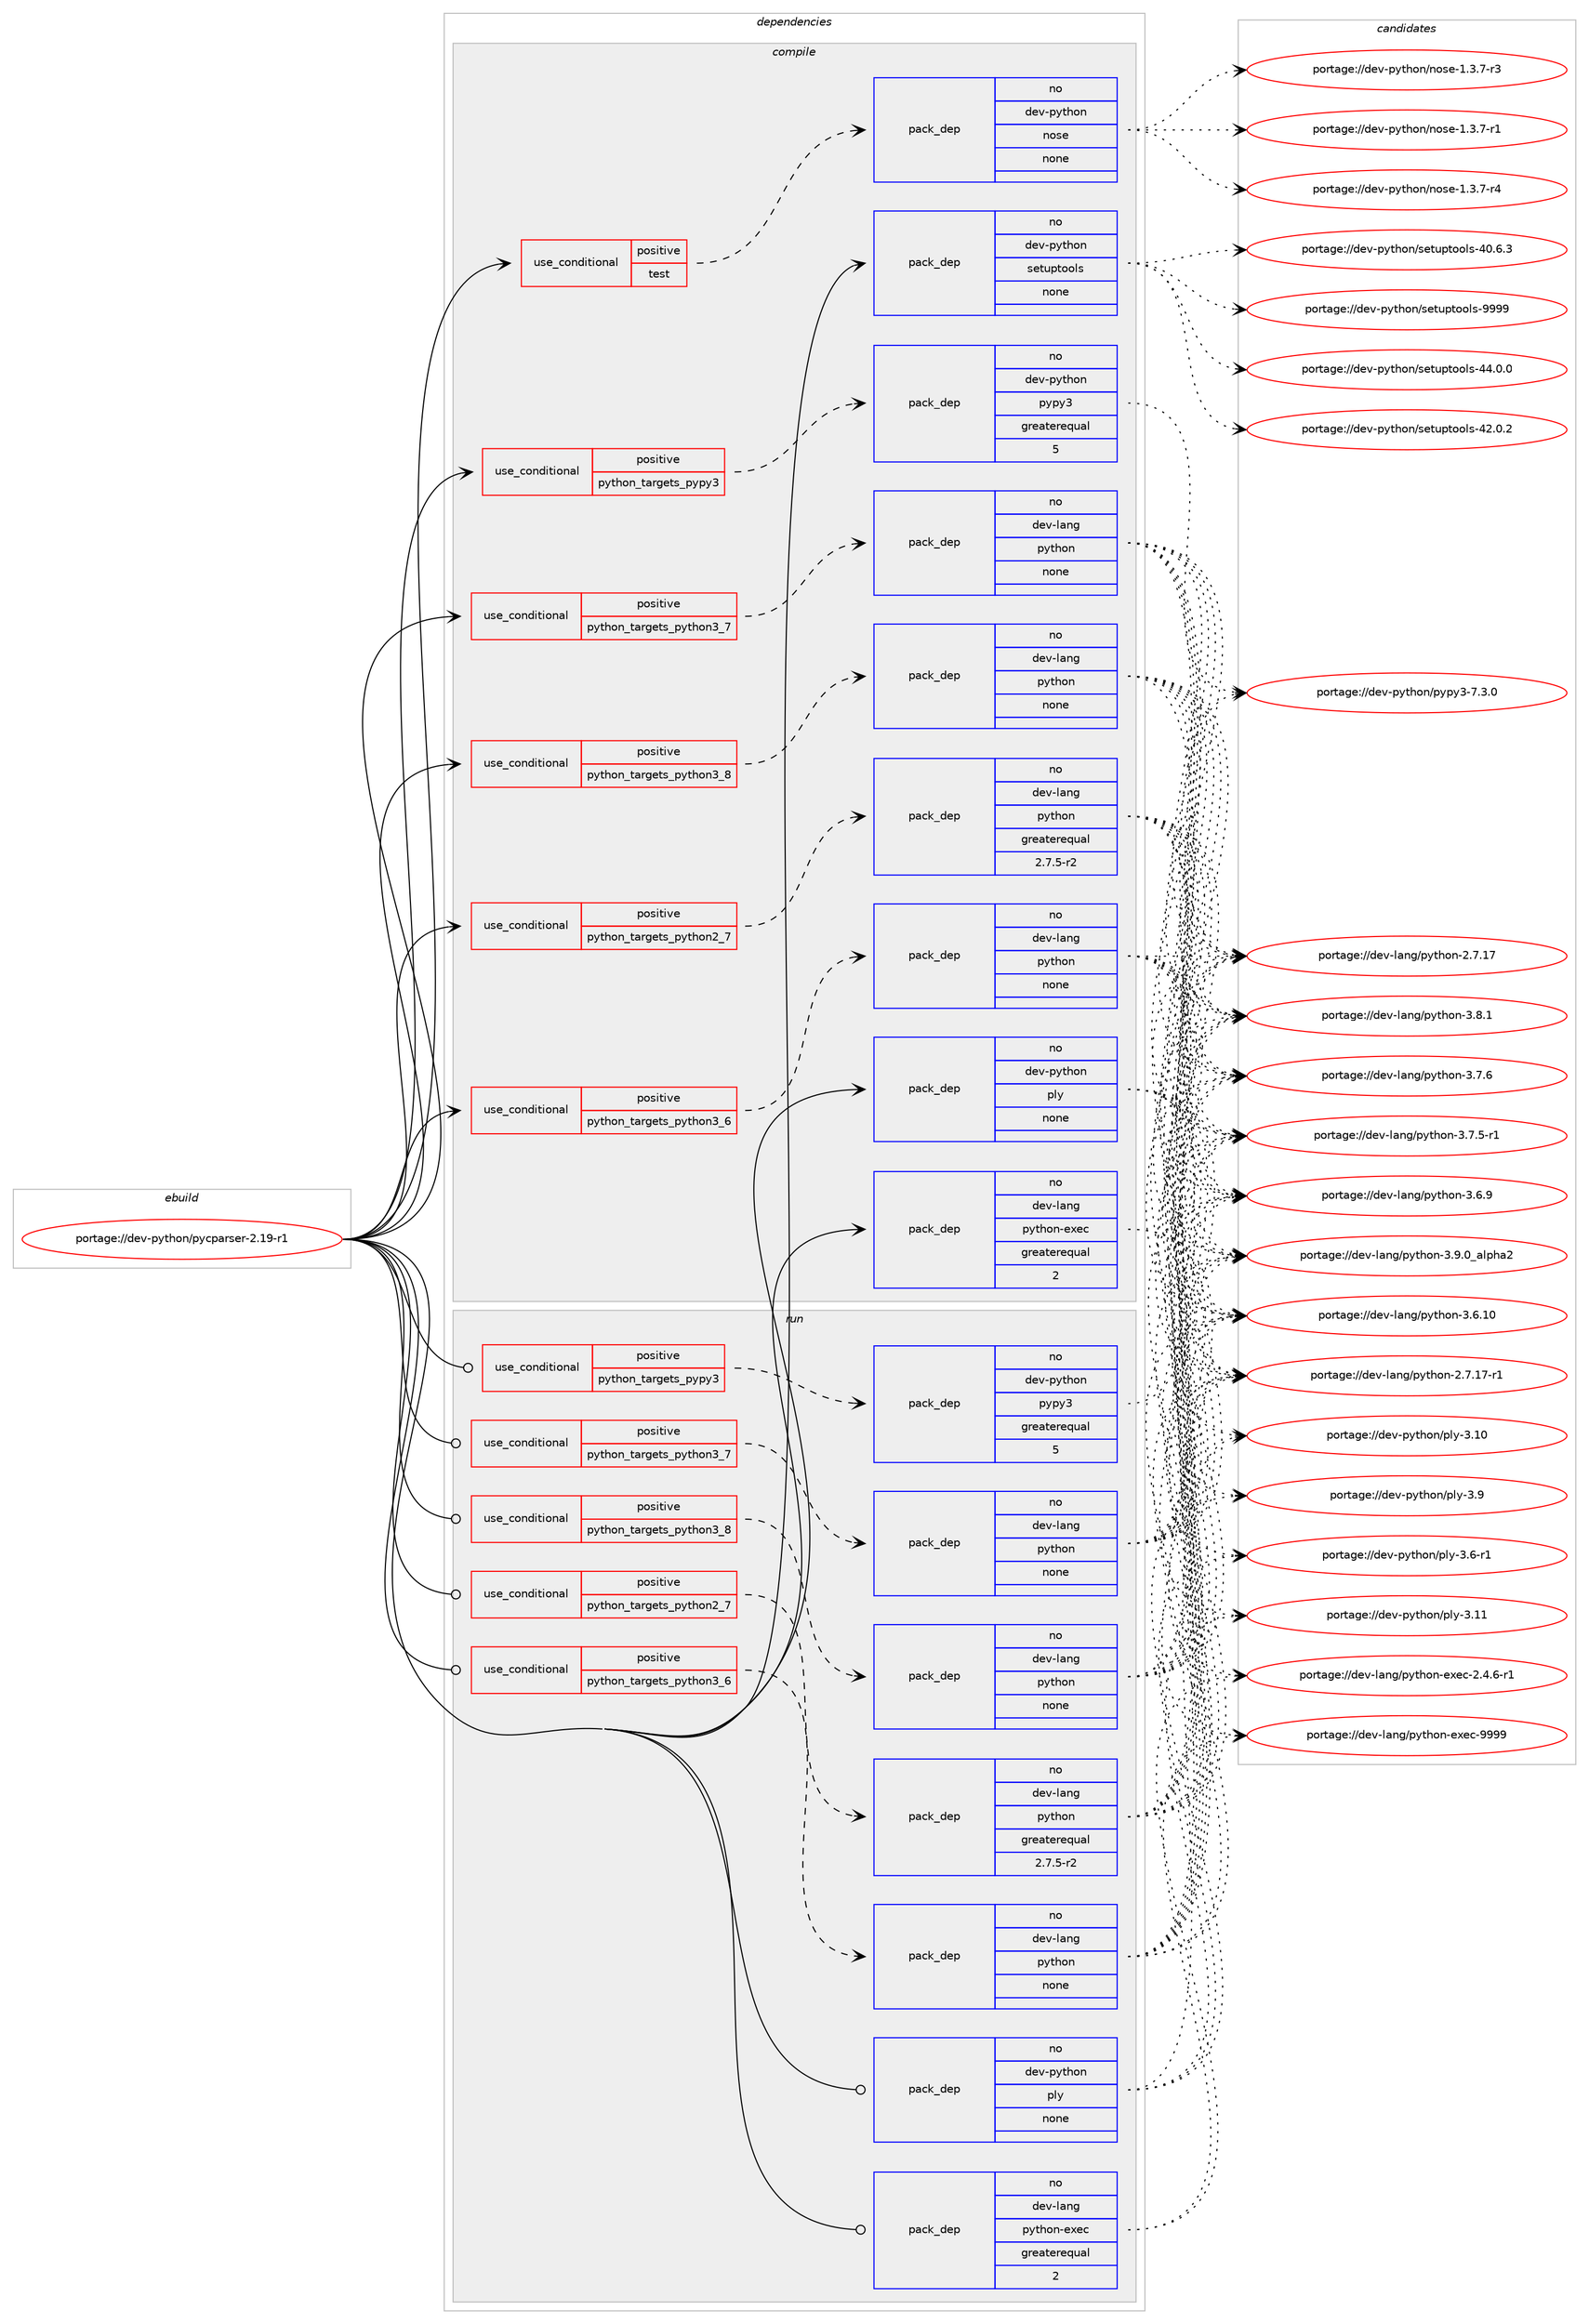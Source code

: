 digraph prolog {

# *************
# Graph options
# *************

newrank=true;
concentrate=true;
compound=true;
graph [rankdir=LR,fontname=Helvetica,fontsize=10,ranksep=1.5];#, ranksep=2.5, nodesep=0.2];
edge  [arrowhead=vee];
node  [fontname=Helvetica,fontsize=10];

# **********
# The ebuild
# **********

subgraph cluster_leftcol {
color=gray;
label=<<i>ebuild</i>>;
id [label="portage://dev-python/pycparser-2.19-r1", color=red, width=4, href="../dev-python/pycparser-2.19-r1.svg"];
}

# ****************
# The dependencies
# ****************

subgraph cluster_midcol {
color=gray;
label=<<i>dependencies</i>>;
subgraph cluster_compile {
fillcolor="#eeeeee";
style=filled;
label=<<i>compile</i>>;
subgraph cond109805 {
dependency439209 [label=<<TABLE BORDER="0" CELLBORDER="1" CELLSPACING="0" CELLPADDING="4"><TR><TD ROWSPAN="3" CELLPADDING="10">use_conditional</TD></TR><TR><TD>positive</TD></TR><TR><TD>python_targets_pypy3</TD></TR></TABLE>>, shape=none, color=red];
subgraph pack324466 {
dependency439210 [label=<<TABLE BORDER="0" CELLBORDER="1" CELLSPACING="0" CELLPADDING="4" WIDTH="220"><TR><TD ROWSPAN="6" CELLPADDING="30">pack_dep</TD></TR><TR><TD WIDTH="110">no</TD></TR><TR><TD>dev-python</TD></TR><TR><TD>pypy3</TD></TR><TR><TD>greaterequal</TD></TR><TR><TD>5</TD></TR></TABLE>>, shape=none, color=blue];
}
dependency439209:e -> dependency439210:w [weight=20,style="dashed",arrowhead="vee"];
}
id:e -> dependency439209:w [weight=20,style="solid",arrowhead="vee"];
subgraph cond109806 {
dependency439211 [label=<<TABLE BORDER="0" CELLBORDER="1" CELLSPACING="0" CELLPADDING="4"><TR><TD ROWSPAN="3" CELLPADDING="10">use_conditional</TD></TR><TR><TD>positive</TD></TR><TR><TD>python_targets_python2_7</TD></TR></TABLE>>, shape=none, color=red];
subgraph pack324467 {
dependency439212 [label=<<TABLE BORDER="0" CELLBORDER="1" CELLSPACING="0" CELLPADDING="4" WIDTH="220"><TR><TD ROWSPAN="6" CELLPADDING="30">pack_dep</TD></TR><TR><TD WIDTH="110">no</TD></TR><TR><TD>dev-lang</TD></TR><TR><TD>python</TD></TR><TR><TD>greaterequal</TD></TR><TR><TD>2.7.5-r2</TD></TR></TABLE>>, shape=none, color=blue];
}
dependency439211:e -> dependency439212:w [weight=20,style="dashed",arrowhead="vee"];
}
id:e -> dependency439211:w [weight=20,style="solid",arrowhead="vee"];
subgraph cond109807 {
dependency439213 [label=<<TABLE BORDER="0" CELLBORDER="1" CELLSPACING="0" CELLPADDING="4"><TR><TD ROWSPAN="3" CELLPADDING="10">use_conditional</TD></TR><TR><TD>positive</TD></TR><TR><TD>python_targets_python3_6</TD></TR></TABLE>>, shape=none, color=red];
subgraph pack324468 {
dependency439214 [label=<<TABLE BORDER="0" CELLBORDER="1" CELLSPACING="0" CELLPADDING="4" WIDTH="220"><TR><TD ROWSPAN="6" CELLPADDING="30">pack_dep</TD></TR><TR><TD WIDTH="110">no</TD></TR><TR><TD>dev-lang</TD></TR><TR><TD>python</TD></TR><TR><TD>none</TD></TR><TR><TD></TD></TR></TABLE>>, shape=none, color=blue];
}
dependency439213:e -> dependency439214:w [weight=20,style="dashed",arrowhead="vee"];
}
id:e -> dependency439213:w [weight=20,style="solid",arrowhead="vee"];
subgraph cond109808 {
dependency439215 [label=<<TABLE BORDER="0" CELLBORDER="1" CELLSPACING="0" CELLPADDING="4"><TR><TD ROWSPAN="3" CELLPADDING="10">use_conditional</TD></TR><TR><TD>positive</TD></TR><TR><TD>python_targets_python3_7</TD></TR></TABLE>>, shape=none, color=red];
subgraph pack324469 {
dependency439216 [label=<<TABLE BORDER="0" CELLBORDER="1" CELLSPACING="0" CELLPADDING="4" WIDTH="220"><TR><TD ROWSPAN="6" CELLPADDING="30">pack_dep</TD></TR><TR><TD WIDTH="110">no</TD></TR><TR><TD>dev-lang</TD></TR><TR><TD>python</TD></TR><TR><TD>none</TD></TR><TR><TD></TD></TR></TABLE>>, shape=none, color=blue];
}
dependency439215:e -> dependency439216:w [weight=20,style="dashed",arrowhead="vee"];
}
id:e -> dependency439215:w [weight=20,style="solid",arrowhead="vee"];
subgraph cond109809 {
dependency439217 [label=<<TABLE BORDER="0" CELLBORDER="1" CELLSPACING="0" CELLPADDING="4"><TR><TD ROWSPAN="3" CELLPADDING="10">use_conditional</TD></TR><TR><TD>positive</TD></TR><TR><TD>python_targets_python3_8</TD></TR></TABLE>>, shape=none, color=red];
subgraph pack324470 {
dependency439218 [label=<<TABLE BORDER="0" CELLBORDER="1" CELLSPACING="0" CELLPADDING="4" WIDTH="220"><TR><TD ROWSPAN="6" CELLPADDING="30">pack_dep</TD></TR><TR><TD WIDTH="110">no</TD></TR><TR><TD>dev-lang</TD></TR><TR><TD>python</TD></TR><TR><TD>none</TD></TR><TR><TD></TD></TR></TABLE>>, shape=none, color=blue];
}
dependency439217:e -> dependency439218:w [weight=20,style="dashed",arrowhead="vee"];
}
id:e -> dependency439217:w [weight=20,style="solid",arrowhead="vee"];
subgraph cond109810 {
dependency439219 [label=<<TABLE BORDER="0" CELLBORDER="1" CELLSPACING="0" CELLPADDING="4"><TR><TD ROWSPAN="3" CELLPADDING="10">use_conditional</TD></TR><TR><TD>positive</TD></TR><TR><TD>test</TD></TR></TABLE>>, shape=none, color=red];
subgraph pack324471 {
dependency439220 [label=<<TABLE BORDER="0" CELLBORDER="1" CELLSPACING="0" CELLPADDING="4" WIDTH="220"><TR><TD ROWSPAN="6" CELLPADDING="30">pack_dep</TD></TR><TR><TD WIDTH="110">no</TD></TR><TR><TD>dev-python</TD></TR><TR><TD>nose</TD></TR><TR><TD>none</TD></TR><TR><TD></TD></TR></TABLE>>, shape=none, color=blue];
}
dependency439219:e -> dependency439220:w [weight=20,style="dashed",arrowhead="vee"];
}
id:e -> dependency439219:w [weight=20,style="solid",arrowhead="vee"];
subgraph pack324472 {
dependency439221 [label=<<TABLE BORDER="0" CELLBORDER="1" CELLSPACING="0" CELLPADDING="4" WIDTH="220"><TR><TD ROWSPAN="6" CELLPADDING="30">pack_dep</TD></TR><TR><TD WIDTH="110">no</TD></TR><TR><TD>dev-lang</TD></TR><TR><TD>python-exec</TD></TR><TR><TD>greaterequal</TD></TR><TR><TD>2</TD></TR></TABLE>>, shape=none, color=blue];
}
id:e -> dependency439221:w [weight=20,style="solid",arrowhead="vee"];
subgraph pack324473 {
dependency439222 [label=<<TABLE BORDER="0" CELLBORDER="1" CELLSPACING="0" CELLPADDING="4" WIDTH="220"><TR><TD ROWSPAN="6" CELLPADDING="30">pack_dep</TD></TR><TR><TD WIDTH="110">no</TD></TR><TR><TD>dev-python</TD></TR><TR><TD>ply</TD></TR><TR><TD>none</TD></TR><TR><TD></TD></TR></TABLE>>, shape=none, color=blue];
}
id:e -> dependency439222:w [weight=20,style="solid",arrowhead="vee"];
subgraph pack324474 {
dependency439223 [label=<<TABLE BORDER="0" CELLBORDER="1" CELLSPACING="0" CELLPADDING="4" WIDTH="220"><TR><TD ROWSPAN="6" CELLPADDING="30">pack_dep</TD></TR><TR><TD WIDTH="110">no</TD></TR><TR><TD>dev-python</TD></TR><TR><TD>setuptools</TD></TR><TR><TD>none</TD></TR><TR><TD></TD></TR></TABLE>>, shape=none, color=blue];
}
id:e -> dependency439223:w [weight=20,style="solid",arrowhead="vee"];
}
subgraph cluster_compileandrun {
fillcolor="#eeeeee";
style=filled;
label=<<i>compile and run</i>>;
}
subgraph cluster_run {
fillcolor="#eeeeee";
style=filled;
label=<<i>run</i>>;
subgraph cond109811 {
dependency439224 [label=<<TABLE BORDER="0" CELLBORDER="1" CELLSPACING="0" CELLPADDING="4"><TR><TD ROWSPAN="3" CELLPADDING="10">use_conditional</TD></TR><TR><TD>positive</TD></TR><TR><TD>python_targets_pypy3</TD></TR></TABLE>>, shape=none, color=red];
subgraph pack324475 {
dependency439225 [label=<<TABLE BORDER="0" CELLBORDER="1" CELLSPACING="0" CELLPADDING="4" WIDTH="220"><TR><TD ROWSPAN="6" CELLPADDING="30">pack_dep</TD></TR><TR><TD WIDTH="110">no</TD></TR><TR><TD>dev-python</TD></TR><TR><TD>pypy3</TD></TR><TR><TD>greaterequal</TD></TR><TR><TD>5</TD></TR></TABLE>>, shape=none, color=blue];
}
dependency439224:e -> dependency439225:w [weight=20,style="dashed",arrowhead="vee"];
}
id:e -> dependency439224:w [weight=20,style="solid",arrowhead="odot"];
subgraph cond109812 {
dependency439226 [label=<<TABLE BORDER="0" CELLBORDER="1" CELLSPACING="0" CELLPADDING="4"><TR><TD ROWSPAN="3" CELLPADDING="10">use_conditional</TD></TR><TR><TD>positive</TD></TR><TR><TD>python_targets_python2_7</TD></TR></TABLE>>, shape=none, color=red];
subgraph pack324476 {
dependency439227 [label=<<TABLE BORDER="0" CELLBORDER="1" CELLSPACING="0" CELLPADDING="4" WIDTH="220"><TR><TD ROWSPAN="6" CELLPADDING="30">pack_dep</TD></TR><TR><TD WIDTH="110">no</TD></TR><TR><TD>dev-lang</TD></TR><TR><TD>python</TD></TR><TR><TD>greaterequal</TD></TR><TR><TD>2.7.5-r2</TD></TR></TABLE>>, shape=none, color=blue];
}
dependency439226:e -> dependency439227:w [weight=20,style="dashed",arrowhead="vee"];
}
id:e -> dependency439226:w [weight=20,style="solid",arrowhead="odot"];
subgraph cond109813 {
dependency439228 [label=<<TABLE BORDER="0" CELLBORDER="1" CELLSPACING="0" CELLPADDING="4"><TR><TD ROWSPAN="3" CELLPADDING="10">use_conditional</TD></TR><TR><TD>positive</TD></TR><TR><TD>python_targets_python3_6</TD></TR></TABLE>>, shape=none, color=red];
subgraph pack324477 {
dependency439229 [label=<<TABLE BORDER="0" CELLBORDER="1" CELLSPACING="0" CELLPADDING="4" WIDTH="220"><TR><TD ROWSPAN="6" CELLPADDING="30">pack_dep</TD></TR><TR><TD WIDTH="110">no</TD></TR><TR><TD>dev-lang</TD></TR><TR><TD>python</TD></TR><TR><TD>none</TD></TR><TR><TD></TD></TR></TABLE>>, shape=none, color=blue];
}
dependency439228:e -> dependency439229:w [weight=20,style="dashed",arrowhead="vee"];
}
id:e -> dependency439228:w [weight=20,style="solid",arrowhead="odot"];
subgraph cond109814 {
dependency439230 [label=<<TABLE BORDER="0" CELLBORDER="1" CELLSPACING="0" CELLPADDING="4"><TR><TD ROWSPAN="3" CELLPADDING="10">use_conditional</TD></TR><TR><TD>positive</TD></TR><TR><TD>python_targets_python3_7</TD></TR></TABLE>>, shape=none, color=red];
subgraph pack324478 {
dependency439231 [label=<<TABLE BORDER="0" CELLBORDER="1" CELLSPACING="0" CELLPADDING="4" WIDTH="220"><TR><TD ROWSPAN="6" CELLPADDING="30">pack_dep</TD></TR><TR><TD WIDTH="110">no</TD></TR><TR><TD>dev-lang</TD></TR><TR><TD>python</TD></TR><TR><TD>none</TD></TR><TR><TD></TD></TR></TABLE>>, shape=none, color=blue];
}
dependency439230:e -> dependency439231:w [weight=20,style="dashed",arrowhead="vee"];
}
id:e -> dependency439230:w [weight=20,style="solid",arrowhead="odot"];
subgraph cond109815 {
dependency439232 [label=<<TABLE BORDER="0" CELLBORDER="1" CELLSPACING="0" CELLPADDING="4"><TR><TD ROWSPAN="3" CELLPADDING="10">use_conditional</TD></TR><TR><TD>positive</TD></TR><TR><TD>python_targets_python3_8</TD></TR></TABLE>>, shape=none, color=red];
subgraph pack324479 {
dependency439233 [label=<<TABLE BORDER="0" CELLBORDER="1" CELLSPACING="0" CELLPADDING="4" WIDTH="220"><TR><TD ROWSPAN="6" CELLPADDING="30">pack_dep</TD></TR><TR><TD WIDTH="110">no</TD></TR><TR><TD>dev-lang</TD></TR><TR><TD>python</TD></TR><TR><TD>none</TD></TR><TR><TD></TD></TR></TABLE>>, shape=none, color=blue];
}
dependency439232:e -> dependency439233:w [weight=20,style="dashed",arrowhead="vee"];
}
id:e -> dependency439232:w [weight=20,style="solid",arrowhead="odot"];
subgraph pack324480 {
dependency439234 [label=<<TABLE BORDER="0" CELLBORDER="1" CELLSPACING="0" CELLPADDING="4" WIDTH="220"><TR><TD ROWSPAN="6" CELLPADDING="30">pack_dep</TD></TR><TR><TD WIDTH="110">no</TD></TR><TR><TD>dev-lang</TD></TR><TR><TD>python-exec</TD></TR><TR><TD>greaterequal</TD></TR><TR><TD>2</TD></TR></TABLE>>, shape=none, color=blue];
}
id:e -> dependency439234:w [weight=20,style="solid",arrowhead="odot"];
subgraph pack324481 {
dependency439235 [label=<<TABLE BORDER="0" CELLBORDER="1" CELLSPACING="0" CELLPADDING="4" WIDTH="220"><TR><TD ROWSPAN="6" CELLPADDING="30">pack_dep</TD></TR><TR><TD WIDTH="110">no</TD></TR><TR><TD>dev-python</TD></TR><TR><TD>ply</TD></TR><TR><TD>none</TD></TR><TR><TD></TD></TR></TABLE>>, shape=none, color=blue];
}
id:e -> dependency439235:w [weight=20,style="solid",arrowhead="odot"];
}
}

# **************
# The candidates
# **************

subgraph cluster_choices {
rank=same;
color=gray;
label=<<i>candidates</i>>;

subgraph choice324466 {
color=black;
nodesep=1;
choice100101118451121211161041111104711212111212151455546514648 [label="portage://dev-python/pypy3-7.3.0", color=red, width=4,href="../dev-python/pypy3-7.3.0.svg"];
dependency439210:e -> choice100101118451121211161041111104711212111212151455546514648:w [style=dotted,weight="100"];
}
subgraph choice324467 {
color=black;
nodesep=1;
choice10010111845108971101034711212111610411111045514657464895971081121049750 [label="portage://dev-lang/python-3.9.0_alpha2", color=red, width=4,href="../dev-lang/python-3.9.0_alpha2.svg"];
choice100101118451089711010347112121116104111110455146564649 [label="portage://dev-lang/python-3.8.1", color=red, width=4,href="../dev-lang/python-3.8.1.svg"];
choice100101118451089711010347112121116104111110455146554654 [label="portage://dev-lang/python-3.7.6", color=red, width=4,href="../dev-lang/python-3.7.6.svg"];
choice1001011184510897110103471121211161041111104551465546534511449 [label="portage://dev-lang/python-3.7.5-r1", color=red, width=4,href="../dev-lang/python-3.7.5-r1.svg"];
choice100101118451089711010347112121116104111110455146544657 [label="portage://dev-lang/python-3.6.9", color=red, width=4,href="../dev-lang/python-3.6.9.svg"];
choice10010111845108971101034711212111610411111045514654464948 [label="portage://dev-lang/python-3.6.10", color=red, width=4,href="../dev-lang/python-3.6.10.svg"];
choice100101118451089711010347112121116104111110455046554649554511449 [label="portage://dev-lang/python-2.7.17-r1", color=red, width=4,href="../dev-lang/python-2.7.17-r1.svg"];
choice10010111845108971101034711212111610411111045504655464955 [label="portage://dev-lang/python-2.7.17", color=red, width=4,href="../dev-lang/python-2.7.17.svg"];
dependency439212:e -> choice10010111845108971101034711212111610411111045514657464895971081121049750:w [style=dotted,weight="100"];
dependency439212:e -> choice100101118451089711010347112121116104111110455146564649:w [style=dotted,weight="100"];
dependency439212:e -> choice100101118451089711010347112121116104111110455146554654:w [style=dotted,weight="100"];
dependency439212:e -> choice1001011184510897110103471121211161041111104551465546534511449:w [style=dotted,weight="100"];
dependency439212:e -> choice100101118451089711010347112121116104111110455146544657:w [style=dotted,weight="100"];
dependency439212:e -> choice10010111845108971101034711212111610411111045514654464948:w [style=dotted,weight="100"];
dependency439212:e -> choice100101118451089711010347112121116104111110455046554649554511449:w [style=dotted,weight="100"];
dependency439212:e -> choice10010111845108971101034711212111610411111045504655464955:w [style=dotted,weight="100"];
}
subgraph choice324468 {
color=black;
nodesep=1;
choice10010111845108971101034711212111610411111045514657464895971081121049750 [label="portage://dev-lang/python-3.9.0_alpha2", color=red, width=4,href="../dev-lang/python-3.9.0_alpha2.svg"];
choice100101118451089711010347112121116104111110455146564649 [label="portage://dev-lang/python-3.8.1", color=red, width=4,href="../dev-lang/python-3.8.1.svg"];
choice100101118451089711010347112121116104111110455146554654 [label="portage://dev-lang/python-3.7.6", color=red, width=4,href="../dev-lang/python-3.7.6.svg"];
choice1001011184510897110103471121211161041111104551465546534511449 [label="portage://dev-lang/python-3.7.5-r1", color=red, width=4,href="../dev-lang/python-3.7.5-r1.svg"];
choice100101118451089711010347112121116104111110455146544657 [label="portage://dev-lang/python-3.6.9", color=red, width=4,href="../dev-lang/python-3.6.9.svg"];
choice10010111845108971101034711212111610411111045514654464948 [label="portage://dev-lang/python-3.6.10", color=red, width=4,href="../dev-lang/python-3.6.10.svg"];
choice100101118451089711010347112121116104111110455046554649554511449 [label="portage://dev-lang/python-2.7.17-r1", color=red, width=4,href="../dev-lang/python-2.7.17-r1.svg"];
choice10010111845108971101034711212111610411111045504655464955 [label="portage://dev-lang/python-2.7.17", color=red, width=4,href="../dev-lang/python-2.7.17.svg"];
dependency439214:e -> choice10010111845108971101034711212111610411111045514657464895971081121049750:w [style=dotted,weight="100"];
dependency439214:e -> choice100101118451089711010347112121116104111110455146564649:w [style=dotted,weight="100"];
dependency439214:e -> choice100101118451089711010347112121116104111110455146554654:w [style=dotted,weight="100"];
dependency439214:e -> choice1001011184510897110103471121211161041111104551465546534511449:w [style=dotted,weight="100"];
dependency439214:e -> choice100101118451089711010347112121116104111110455146544657:w [style=dotted,weight="100"];
dependency439214:e -> choice10010111845108971101034711212111610411111045514654464948:w [style=dotted,weight="100"];
dependency439214:e -> choice100101118451089711010347112121116104111110455046554649554511449:w [style=dotted,weight="100"];
dependency439214:e -> choice10010111845108971101034711212111610411111045504655464955:w [style=dotted,weight="100"];
}
subgraph choice324469 {
color=black;
nodesep=1;
choice10010111845108971101034711212111610411111045514657464895971081121049750 [label="portage://dev-lang/python-3.9.0_alpha2", color=red, width=4,href="../dev-lang/python-3.9.0_alpha2.svg"];
choice100101118451089711010347112121116104111110455146564649 [label="portage://dev-lang/python-3.8.1", color=red, width=4,href="../dev-lang/python-3.8.1.svg"];
choice100101118451089711010347112121116104111110455146554654 [label="portage://dev-lang/python-3.7.6", color=red, width=4,href="../dev-lang/python-3.7.6.svg"];
choice1001011184510897110103471121211161041111104551465546534511449 [label="portage://dev-lang/python-3.7.5-r1", color=red, width=4,href="../dev-lang/python-3.7.5-r1.svg"];
choice100101118451089711010347112121116104111110455146544657 [label="portage://dev-lang/python-3.6.9", color=red, width=4,href="../dev-lang/python-3.6.9.svg"];
choice10010111845108971101034711212111610411111045514654464948 [label="portage://dev-lang/python-3.6.10", color=red, width=4,href="../dev-lang/python-3.6.10.svg"];
choice100101118451089711010347112121116104111110455046554649554511449 [label="portage://dev-lang/python-2.7.17-r1", color=red, width=4,href="../dev-lang/python-2.7.17-r1.svg"];
choice10010111845108971101034711212111610411111045504655464955 [label="portage://dev-lang/python-2.7.17", color=red, width=4,href="../dev-lang/python-2.7.17.svg"];
dependency439216:e -> choice10010111845108971101034711212111610411111045514657464895971081121049750:w [style=dotted,weight="100"];
dependency439216:e -> choice100101118451089711010347112121116104111110455146564649:w [style=dotted,weight="100"];
dependency439216:e -> choice100101118451089711010347112121116104111110455146554654:w [style=dotted,weight="100"];
dependency439216:e -> choice1001011184510897110103471121211161041111104551465546534511449:w [style=dotted,weight="100"];
dependency439216:e -> choice100101118451089711010347112121116104111110455146544657:w [style=dotted,weight="100"];
dependency439216:e -> choice10010111845108971101034711212111610411111045514654464948:w [style=dotted,weight="100"];
dependency439216:e -> choice100101118451089711010347112121116104111110455046554649554511449:w [style=dotted,weight="100"];
dependency439216:e -> choice10010111845108971101034711212111610411111045504655464955:w [style=dotted,weight="100"];
}
subgraph choice324470 {
color=black;
nodesep=1;
choice10010111845108971101034711212111610411111045514657464895971081121049750 [label="portage://dev-lang/python-3.9.0_alpha2", color=red, width=4,href="../dev-lang/python-3.9.0_alpha2.svg"];
choice100101118451089711010347112121116104111110455146564649 [label="portage://dev-lang/python-3.8.1", color=red, width=4,href="../dev-lang/python-3.8.1.svg"];
choice100101118451089711010347112121116104111110455146554654 [label="portage://dev-lang/python-3.7.6", color=red, width=4,href="../dev-lang/python-3.7.6.svg"];
choice1001011184510897110103471121211161041111104551465546534511449 [label="portage://dev-lang/python-3.7.5-r1", color=red, width=4,href="../dev-lang/python-3.7.5-r1.svg"];
choice100101118451089711010347112121116104111110455146544657 [label="portage://dev-lang/python-3.6.9", color=red, width=4,href="../dev-lang/python-3.6.9.svg"];
choice10010111845108971101034711212111610411111045514654464948 [label="portage://dev-lang/python-3.6.10", color=red, width=4,href="../dev-lang/python-3.6.10.svg"];
choice100101118451089711010347112121116104111110455046554649554511449 [label="portage://dev-lang/python-2.7.17-r1", color=red, width=4,href="../dev-lang/python-2.7.17-r1.svg"];
choice10010111845108971101034711212111610411111045504655464955 [label="portage://dev-lang/python-2.7.17", color=red, width=4,href="../dev-lang/python-2.7.17.svg"];
dependency439218:e -> choice10010111845108971101034711212111610411111045514657464895971081121049750:w [style=dotted,weight="100"];
dependency439218:e -> choice100101118451089711010347112121116104111110455146564649:w [style=dotted,weight="100"];
dependency439218:e -> choice100101118451089711010347112121116104111110455146554654:w [style=dotted,weight="100"];
dependency439218:e -> choice1001011184510897110103471121211161041111104551465546534511449:w [style=dotted,weight="100"];
dependency439218:e -> choice100101118451089711010347112121116104111110455146544657:w [style=dotted,weight="100"];
dependency439218:e -> choice10010111845108971101034711212111610411111045514654464948:w [style=dotted,weight="100"];
dependency439218:e -> choice100101118451089711010347112121116104111110455046554649554511449:w [style=dotted,weight="100"];
dependency439218:e -> choice10010111845108971101034711212111610411111045504655464955:w [style=dotted,weight="100"];
}
subgraph choice324471 {
color=black;
nodesep=1;
choice10010111845112121116104111110471101111151014549465146554511452 [label="portage://dev-python/nose-1.3.7-r4", color=red, width=4,href="../dev-python/nose-1.3.7-r4.svg"];
choice10010111845112121116104111110471101111151014549465146554511451 [label="portage://dev-python/nose-1.3.7-r3", color=red, width=4,href="../dev-python/nose-1.3.7-r3.svg"];
choice10010111845112121116104111110471101111151014549465146554511449 [label="portage://dev-python/nose-1.3.7-r1", color=red, width=4,href="../dev-python/nose-1.3.7-r1.svg"];
dependency439220:e -> choice10010111845112121116104111110471101111151014549465146554511452:w [style=dotted,weight="100"];
dependency439220:e -> choice10010111845112121116104111110471101111151014549465146554511451:w [style=dotted,weight="100"];
dependency439220:e -> choice10010111845112121116104111110471101111151014549465146554511449:w [style=dotted,weight="100"];
}
subgraph choice324472 {
color=black;
nodesep=1;
choice10010111845108971101034711212111610411111045101120101994557575757 [label="portage://dev-lang/python-exec-9999", color=red, width=4,href="../dev-lang/python-exec-9999.svg"];
choice10010111845108971101034711212111610411111045101120101994550465246544511449 [label="portage://dev-lang/python-exec-2.4.6-r1", color=red, width=4,href="../dev-lang/python-exec-2.4.6-r1.svg"];
dependency439221:e -> choice10010111845108971101034711212111610411111045101120101994557575757:w [style=dotted,weight="100"];
dependency439221:e -> choice10010111845108971101034711212111610411111045101120101994550465246544511449:w [style=dotted,weight="100"];
}
subgraph choice324473 {
color=black;
nodesep=1;
choice100101118451121211161041111104711210812145514657 [label="portage://dev-python/ply-3.9", color=red, width=4,href="../dev-python/ply-3.9.svg"];
choice1001011184511212111610411111047112108121455146544511449 [label="portage://dev-python/ply-3.6-r1", color=red, width=4,href="../dev-python/ply-3.6-r1.svg"];
choice10010111845112121116104111110471121081214551464949 [label="portage://dev-python/ply-3.11", color=red, width=4,href="../dev-python/ply-3.11.svg"];
choice10010111845112121116104111110471121081214551464948 [label="portage://dev-python/ply-3.10", color=red, width=4,href="../dev-python/ply-3.10.svg"];
dependency439222:e -> choice100101118451121211161041111104711210812145514657:w [style=dotted,weight="100"];
dependency439222:e -> choice1001011184511212111610411111047112108121455146544511449:w [style=dotted,weight="100"];
dependency439222:e -> choice10010111845112121116104111110471121081214551464949:w [style=dotted,weight="100"];
dependency439222:e -> choice10010111845112121116104111110471121081214551464948:w [style=dotted,weight="100"];
}
subgraph choice324474 {
color=black;
nodesep=1;
choice10010111845112121116104111110471151011161171121161111111081154557575757 [label="portage://dev-python/setuptools-9999", color=red, width=4,href="../dev-python/setuptools-9999.svg"];
choice100101118451121211161041111104711510111611711211611111110811545525246484648 [label="portage://dev-python/setuptools-44.0.0", color=red, width=4,href="../dev-python/setuptools-44.0.0.svg"];
choice100101118451121211161041111104711510111611711211611111110811545525046484650 [label="portage://dev-python/setuptools-42.0.2", color=red, width=4,href="../dev-python/setuptools-42.0.2.svg"];
choice100101118451121211161041111104711510111611711211611111110811545524846544651 [label="portage://dev-python/setuptools-40.6.3", color=red, width=4,href="../dev-python/setuptools-40.6.3.svg"];
dependency439223:e -> choice10010111845112121116104111110471151011161171121161111111081154557575757:w [style=dotted,weight="100"];
dependency439223:e -> choice100101118451121211161041111104711510111611711211611111110811545525246484648:w [style=dotted,weight="100"];
dependency439223:e -> choice100101118451121211161041111104711510111611711211611111110811545525046484650:w [style=dotted,weight="100"];
dependency439223:e -> choice100101118451121211161041111104711510111611711211611111110811545524846544651:w [style=dotted,weight="100"];
}
subgraph choice324475 {
color=black;
nodesep=1;
choice100101118451121211161041111104711212111212151455546514648 [label="portage://dev-python/pypy3-7.3.0", color=red, width=4,href="../dev-python/pypy3-7.3.0.svg"];
dependency439225:e -> choice100101118451121211161041111104711212111212151455546514648:w [style=dotted,weight="100"];
}
subgraph choice324476 {
color=black;
nodesep=1;
choice10010111845108971101034711212111610411111045514657464895971081121049750 [label="portage://dev-lang/python-3.9.0_alpha2", color=red, width=4,href="../dev-lang/python-3.9.0_alpha2.svg"];
choice100101118451089711010347112121116104111110455146564649 [label="portage://dev-lang/python-3.8.1", color=red, width=4,href="../dev-lang/python-3.8.1.svg"];
choice100101118451089711010347112121116104111110455146554654 [label="portage://dev-lang/python-3.7.6", color=red, width=4,href="../dev-lang/python-3.7.6.svg"];
choice1001011184510897110103471121211161041111104551465546534511449 [label="portage://dev-lang/python-3.7.5-r1", color=red, width=4,href="../dev-lang/python-3.7.5-r1.svg"];
choice100101118451089711010347112121116104111110455146544657 [label="portage://dev-lang/python-3.6.9", color=red, width=4,href="../dev-lang/python-3.6.9.svg"];
choice10010111845108971101034711212111610411111045514654464948 [label="portage://dev-lang/python-3.6.10", color=red, width=4,href="../dev-lang/python-3.6.10.svg"];
choice100101118451089711010347112121116104111110455046554649554511449 [label="portage://dev-lang/python-2.7.17-r1", color=red, width=4,href="../dev-lang/python-2.7.17-r1.svg"];
choice10010111845108971101034711212111610411111045504655464955 [label="portage://dev-lang/python-2.7.17", color=red, width=4,href="../dev-lang/python-2.7.17.svg"];
dependency439227:e -> choice10010111845108971101034711212111610411111045514657464895971081121049750:w [style=dotted,weight="100"];
dependency439227:e -> choice100101118451089711010347112121116104111110455146564649:w [style=dotted,weight="100"];
dependency439227:e -> choice100101118451089711010347112121116104111110455146554654:w [style=dotted,weight="100"];
dependency439227:e -> choice1001011184510897110103471121211161041111104551465546534511449:w [style=dotted,weight="100"];
dependency439227:e -> choice100101118451089711010347112121116104111110455146544657:w [style=dotted,weight="100"];
dependency439227:e -> choice10010111845108971101034711212111610411111045514654464948:w [style=dotted,weight="100"];
dependency439227:e -> choice100101118451089711010347112121116104111110455046554649554511449:w [style=dotted,weight="100"];
dependency439227:e -> choice10010111845108971101034711212111610411111045504655464955:w [style=dotted,weight="100"];
}
subgraph choice324477 {
color=black;
nodesep=1;
choice10010111845108971101034711212111610411111045514657464895971081121049750 [label="portage://dev-lang/python-3.9.0_alpha2", color=red, width=4,href="../dev-lang/python-3.9.0_alpha2.svg"];
choice100101118451089711010347112121116104111110455146564649 [label="portage://dev-lang/python-3.8.1", color=red, width=4,href="../dev-lang/python-3.8.1.svg"];
choice100101118451089711010347112121116104111110455146554654 [label="portage://dev-lang/python-3.7.6", color=red, width=4,href="../dev-lang/python-3.7.6.svg"];
choice1001011184510897110103471121211161041111104551465546534511449 [label="portage://dev-lang/python-3.7.5-r1", color=red, width=4,href="../dev-lang/python-3.7.5-r1.svg"];
choice100101118451089711010347112121116104111110455146544657 [label="portage://dev-lang/python-3.6.9", color=red, width=4,href="../dev-lang/python-3.6.9.svg"];
choice10010111845108971101034711212111610411111045514654464948 [label="portage://dev-lang/python-3.6.10", color=red, width=4,href="../dev-lang/python-3.6.10.svg"];
choice100101118451089711010347112121116104111110455046554649554511449 [label="portage://dev-lang/python-2.7.17-r1", color=red, width=4,href="../dev-lang/python-2.7.17-r1.svg"];
choice10010111845108971101034711212111610411111045504655464955 [label="portage://dev-lang/python-2.7.17", color=red, width=4,href="../dev-lang/python-2.7.17.svg"];
dependency439229:e -> choice10010111845108971101034711212111610411111045514657464895971081121049750:w [style=dotted,weight="100"];
dependency439229:e -> choice100101118451089711010347112121116104111110455146564649:w [style=dotted,weight="100"];
dependency439229:e -> choice100101118451089711010347112121116104111110455146554654:w [style=dotted,weight="100"];
dependency439229:e -> choice1001011184510897110103471121211161041111104551465546534511449:w [style=dotted,weight="100"];
dependency439229:e -> choice100101118451089711010347112121116104111110455146544657:w [style=dotted,weight="100"];
dependency439229:e -> choice10010111845108971101034711212111610411111045514654464948:w [style=dotted,weight="100"];
dependency439229:e -> choice100101118451089711010347112121116104111110455046554649554511449:w [style=dotted,weight="100"];
dependency439229:e -> choice10010111845108971101034711212111610411111045504655464955:w [style=dotted,weight="100"];
}
subgraph choice324478 {
color=black;
nodesep=1;
choice10010111845108971101034711212111610411111045514657464895971081121049750 [label="portage://dev-lang/python-3.9.0_alpha2", color=red, width=4,href="../dev-lang/python-3.9.0_alpha2.svg"];
choice100101118451089711010347112121116104111110455146564649 [label="portage://dev-lang/python-3.8.1", color=red, width=4,href="../dev-lang/python-3.8.1.svg"];
choice100101118451089711010347112121116104111110455146554654 [label="portage://dev-lang/python-3.7.6", color=red, width=4,href="../dev-lang/python-3.7.6.svg"];
choice1001011184510897110103471121211161041111104551465546534511449 [label="portage://dev-lang/python-3.7.5-r1", color=red, width=4,href="../dev-lang/python-3.7.5-r1.svg"];
choice100101118451089711010347112121116104111110455146544657 [label="portage://dev-lang/python-3.6.9", color=red, width=4,href="../dev-lang/python-3.6.9.svg"];
choice10010111845108971101034711212111610411111045514654464948 [label="portage://dev-lang/python-3.6.10", color=red, width=4,href="../dev-lang/python-3.6.10.svg"];
choice100101118451089711010347112121116104111110455046554649554511449 [label="portage://dev-lang/python-2.7.17-r1", color=red, width=4,href="../dev-lang/python-2.7.17-r1.svg"];
choice10010111845108971101034711212111610411111045504655464955 [label="portage://dev-lang/python-2.7.17", color=red, width=4,href="../dev-lang/python-2.7.17.svg"];
dependency439231:e -> choice10010111845108971101034711212111610411111045514657464895971081121049750:w [style=dotted,weight="100"];
dependency439231:e -> choice100101118451089711010347112121116104111110455146564649:w [style=dotted,weight="100"];
dependency439231:e -> choice100101118451089711010347112121116104111110455146554654:w [style=dotted,weight="100"];
dependency439231:e -> choice1001011184510897110103471121211161041111104551465546534511449:w [style=dotted,weight="100"];
dependency439231:e -> choice100101118451089711010347112121116104111110455146544657:w [style=dotted,weight="100"];
dependency439231:e -> choice10010111845108971101034711212111610411111045514654464948:w [style=dotted,weight="100"];
dependency439231:e -> choice100101118451089711010347112121116104111110455046554649554511449:w [style=dotted,weight="100"];
dependency439231:e -> choice10010111845108971101034711212111610411111045504655464955:w [style=dotted,weight="100"];
}
subgraph choice324479 {
color=black;
nodesep=1;
choice10010111845108971101034711212111610411111045514657464895971081121049750 [label="portage://dev-lang/python-3.9.0_alpha2", color=red, width=4,href="../dev-lang/python-3.9.0_alpha2.svg"];
choice100101118451089711010347112121116104111110455146564649 [label="portage://dev-lang/python-3.8.1", color=red, width=4,href="../dev-lang/python-3.8.1.svg"];
choice100101118451089711010347112121116104111110455146554654 [label="portage://dev-lang/python-3.7.6", color=red, width=4,href="../dev-lang/python-3.7.6.svg"];
choice1001011184510897110103471121211161041111104551465546534511449 [label="portage://dev-lang/python-3.7.5-r1", color=red, width=4,href="../dev-lang/python-3.7.5-r1.svg"];
choice100101118451089711010347112121116104111110455146544657 [label="portage://dev-lang/python-3.6.9", color=red, width=4,href="../dev-lang/python-3.6.9.svg"];
choice10010111845108971101034711212111610411111045514654464948 [label="portage://dev-lang/python-3.6.10", color=red, width=4,href="../dev-lang/python-3.6.10.svg"];
choice100101118451089711010347112121116104111110455046554649554511449 [label="portage://dev-lang/python-2.7.17-r1", color=red, width=4,href="../dev-lang/python-2.7.17-r1.svg"];
choice10010111845108971101034711212111610411111045504655464955 [label="portage://dev-lang/python-2.7.17", color=red, width=4,href="../dev-lang/python-2.7.17.svg"];
dependency439233:e -> choice10010111845108971101034711212111610411111045514657464895971081121049750:w [style=dotted,weight="100"];
dependency439233:e -> choice100101118451089711010347112121116104111110455146564649:w [style=dotted,weight="100"];
dependency439233:e -> choice100101118451089711010347112121116104111110455146554654:w [style=dotted,weight="100"];
dependency439233:e -> choice1001011184510897110103471121211161041111104551465546534511449:w [style=dotted,weight="100"];
dependency439233:e -> choice100101118451089711010347112121116104111110455146544657:w [style=dotted,weight="100"];
dependency439233:e -> choice10010111845108971101034711212111610411111045514654464948:w [style=dotted,weight="100"];
dependency439233:e -> choice100101118451089711010347112121116104111110455046554649554511449:w [style=dotted,weight="100"];
dependency439233:e -> choice10010111845108971101034711212111610411111045504655464955:w [style=dotted,weight="100"];
}
subgraph choice324480 {
color=black;
nodesep=1;
choice10010111845108971101034711212111610411111045101120101994557575757 [label="portage://dev-lang/python-exec-9999", color=red, width=4,href="../dev-lang/python-exec-9999.svg"];
choice10010111845108971101034711212111610411111045101120101994550465246544511449 [label="portage://dev-lang/python-exec-2.4.6-r1", color=red, width=4,href="../dev-lang/python-exec-2.4.6-r1.svg"];
dependency439234:e -> choice10010111845108971101034711212111610411111045101120101994557575757:w [style=dotted,weight="100"];
dependency439234:e -> choice10010111845108971101034711212111610411111045101120101994550465246544511449:w [style=dotted,weight="100"];
}
subgraph choice324481 {
color=black;
nodesep=1;
choice100101118451121211161041111104711210812145514657 [label="portage://dev-python/ply-3.9", color=red, width=4,href="../dev-python/ply-3.9.svg"];
choice1001011184511212111610411111047112108121455146544511449 [label="portage://dev-python/ply-3.6-r1", color=red, width=4,href="../dev-python/ply-3.6-r1.svg"];
choice10010111845112121116104111110471121081214551464949 [label="portage://dev-python/ply-3.11", color=red, width=4,href="../dev-python/ply-3.11.svg"];
choice10010111845112121116104111110471121081214551464948 [label="portage://dev-python/ply-3.10", color=red, width=4,href="../dev-python/ply-3.10.svg"];
dependency439235:e -> choice100101118451121211161041111104711210812145514657:w [style=dotted,weight="100"];
dependency439235:e -> choice1001011184511212111610411111047112108121455146544511449:w [style=dotted,weight="100"];
dependency439235:e -> choice10010111845112121116104111110471121081214551464949:w [style=dotted,weight="100"];
dependency439235:e -> choice10010111845112121116104111110471121081214551464948:w [style=dotted,weight="100"];
}
}

}
